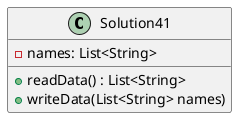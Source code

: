 @startuml

class Solution41{
'attributes
    - names: List<String>

'methods
    +readData() : List<String>
    +writeData(List<String> names)
}

@enduml